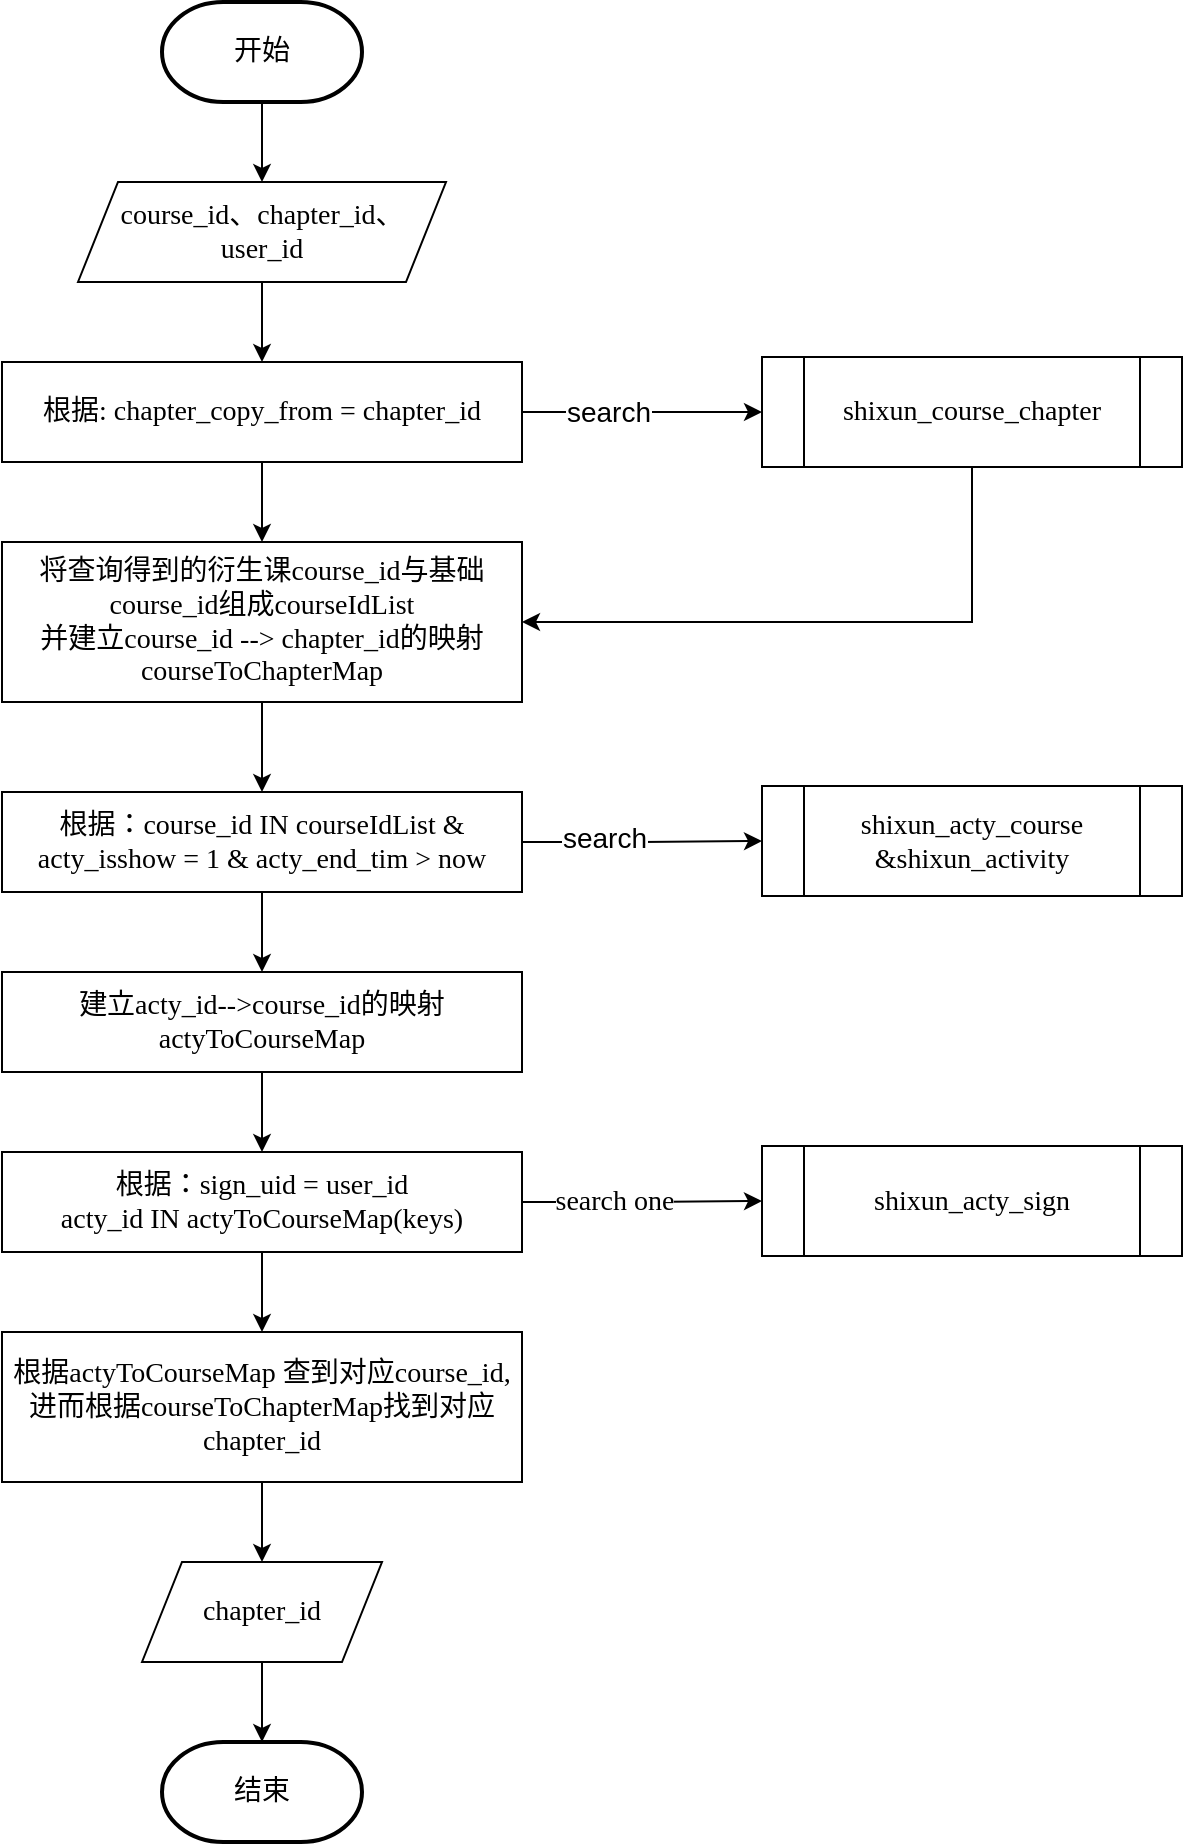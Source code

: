 <mxfile version="14.9.8" type="github">
  <diagram id="-ZZ2oRN5ToIfzJsOetqu" name="Page-1">
    <mxGraphModel dx="1422" dy="-407" grid="1" gridSize="10" guides="1" tooltips="1" connect="1" arrows="1" fold="1" page="1" pageScale="1" pageWidth="827" pageHeight="1169" math="0" shadow="0">
      <root>
        <mxCell id="0" />
        <mxCell id="1" parent="0" />
        <mxCell id="xsfTl57IOROlJadXtxG4-5" style="edgeStyle=orthogonalEdgeStyle;rounded=0;orthogonalLoop=1;jettySize=auto;html=1;exitX=0.5;exitY=1;exitDx=0;exitDy=0;exitPerimeter=0;entryX=0.5;entryY=0;entryDx=0;entryDy=0;" parent="1" source="xsfTl57IOROlJadXtxG4-1" target="xsfTl57IOROlJadXtxG4-4" edge="1">
          <mxGeometry relative="1" as="geometry" />
        </mxCell>
        <mxCell id="xsfTl57IOROlJadXtxG4-1" value="开始" style="strokeWidth=2;html=1;shape=mxgraph.flowchart.terminator;whiteSpace=wrap;fontFamily=Comic Sans MS;fontSize=14;" parent="1" vertex="1">
          <mxGeometry x="230" y="1200" width="100" height="50" as="geometry" />
        </mxCell>
        <mxCell id="xsfTl57IOROlJadXtxG4-7" style="edgeStyle=orthogonalEdgeStyle;rounded=0;orthogonalLoop=1;jettySize=auto;html=1;exitX=0.5;exitY=1;exitDx=0;exitDy=0;entryX=0.5;entryY=0;entryDx=0;entryDy=0;" parent="1" source="xsfTl57IOROlJadXtxG4-4" target="xsfTl57IOROlJadXtxG4-6" edge="1">
          <mxGeometry relative="1" as="geometry" />
        </mxCell>
        <mxCell id="xsfTl57IOROlJadXtxG4-4" value="&lt;font style=&quot;font-size: 14px&quot; face=&quot;Comic Sans MS&quot;&gt;course_id、chapter_id、user_id&lt;/font&gt;" style="shape=parallelogram;perimeter=parallelogramPerimeter;whiteSpace=wrap;html=1;fixedSize=1;" parent="1" vertex="1">
          <mxGeometry x="188" y="1290" width="184" height="50" as="geometry" />
        </mxCell>
        <mxCell id="xsfTl57IOROlJadXtxG4-12" style="edgeStyle=orthogonalEdgeStyle;rounded=0;orthogonalLoop=1;jettySize=auto;html=1;exitX=1;exitY=0.5;exitDx=0;exitDy=0;" parent="1" source="xsfTl57IOROlJadXtxG4-6" target="xsfTl57IOROlJadXtxG4-8" edge="1">
          <mxGeometry relative="1" as="geometry" />
        </mxCell>
        <mxCell id="xsfTl57IOROlJadXtxG4-13" value="&lt;font style=&quot;font-size: 14px&quot;&gt;search&lt;/font&gt;" style="edgeLabel;html=1;align=center;verticalAlign=middle;resizable=0;points=[];" parent="xsfTl57IOROlJadXtxG4-12" vertex="1" connectable="0">
          <mxGeometry x="-0.333" y="-1" relative="1" as="geometry">
            <mxPoint x="3" y="-1" as="offset" />
          </mxGeometry>
        </mxCell>
        <mxCell id="xsfTl57IOROlJadXtxG4-15" style="edgeStyle=orthogonalEdgeStyle;rounded=0;orthogonalLoop=1;jettySize=auto;html=1;exitX=0.5;exitY=1;exitDx=0;exitDy=0;entryX=0.5;entryY=0;entryDx=0;entryDy=0;" parent="1" source="xsfTl57IOROlJadXtxG4-6" target="xsfTl57IOROlJadXtxG4-14" edge="1">
          <mxGeometry relative="1" as="geometry" />
        </mxCell>
        <mxCell id="xsfTl57IOROlJadXtxG4-6" value="&lt;font style=&quot;font-size: 14px&quot; face=&quot;Comic Sans MS&quot;&gt;根据: chapter_copy_from = chapter_id&lt;/font&gt;" style="rounded=0;whiteSpace=wrap;html=1;" parent="1" vertex="1">
          <mxGeometry x="150" y="1380" width="260" height="50" as="geometry" />
        </mxCell>
        <mxCell id="xsfTl57IOROlJadXtxG4-16" style="edgeStyle=orthogonalEdgeStyle;rounded=0;orthogonalLoop=1;jettySize=auto;html=1;exitX=0.5;exitY=1;exitDx=0;exitDy=0;entryX=1;entryY=0.5;entryDx=0;entryDy=0;" parent="1" source="xsfTl57IOROlJadXtxG4-8" target="xsfTl57IOROlJadXtxG4-14" edge="1">
          <mxGeometry relative="1" as="geometry" />
        </mxCell>
        <mxCell id="xsfTl57IOROlJadXtxG4-8" value="&lt;font style=&quot;font-size: 14px&quot; face=&quot;Comic Sans MS&quot;&gt;shixun_course_chapter&lt;/font&gt;" style="shape=process;whiteSpace=wrap;html=1;backgroundOutline=1;" parent="1" vertex="1">
          <mxGeometry x="530" y="1377.5" width="210" height="55" as="geometry" />
        </mxCell>
        <mxCell id="xsfTl57IOROlJadXtxG4-18" style="edgeStyle=orthogonalEdgeStyle;rounded=0;orthogonalLoop=1;jettySize=auto;html=1;exitX=0.5;exitY=1;exitDx=0;exitDy=0;entryX=0.5;entryY=0;entryDx=0;entryDy=0;" parent="1" source="xsfTl57IOROlJadXtxG4-14" target="xsfTl57IOROlJadXtxG4-17" edge="1">
          <mxGeometry relative="1" as="geometry" />
        </mxCell>
        <mxCell id="xsfTl57IOROlJadXtxG4-14" value="&lt;font style=&quot;font-size: 14px&quot; face=&quot;Comic Sans MS&quot;&gt;将查询得到的衍生课course_id与基础course_id组成courseIdList&lt;br&gt;并建立course_id --&amp;gt; chapter_id的映射courseToChapterMap&lt;br&gt;&lt;/font&gt;" style="rounded=0;whiteSpace=wrap;html=1;" parent="1" vertex="1">
          <mxGeometry x="150" y="1470" width="260" height="80" as="geometry" />
        </mxCell>
        <mxCell id="xsfTl57IOROlJadXtxG4-21" style="edgeStyle=orthogonalEdgeStyle;rounded=0;orthogonalLoop=1;jettySize=auto;html=1;exitX=1;exitY=0.5;exitDx=0;exitDy=0;" parent="1" source="xsfTl57IOROlJadXtxG4-17" target="xsfTl57IOROlJadXtxG4-20" edge="1">
          <mxGeometry relative="1" as="geometry" />
        </mxCell>
        <mxCell id="xsfTl57IOROlJadXtxG4-24" value="&lt;font style=&quot;font-size: 14px&quot;&gt;search&lt;/font&gt;" style="edgeLabel;html=1;align=center;verticalAlign=middle;resizable=0;points=[];" parent="xsfTl57IOROlJadXtxG4-21" vertex="1" connectable="0">
          <mxGeometry x="-0.32" y="3" relative="1" as="geometry">
            <mxPoint y="1" as="offset" />
          </mxGeometry>
        </mxCell>
        <mxCell id="xsfTl57IOROlJadXtxG4-27" style="edgeStyle=orthogonalEdgeStyle;rounded=0;orthogonalLoop=1;jettySize=auto;html=1;exitX=0.5;exitY=1;exitDx=0;exitDy=0;" parent="1" source="xsfTl57IOROlJadXtxG4-17" target="xsfTl57IOROlJadXtxG4-25" edge="1">
          <mxGeometry relative="1" as="geometry" />
        </mxCell>
        <mxCell id="xsfTl57IOROlJadXtxG4-17" value="&lt;font face=&quot;Comic Sans MS&quot;&gt;&lt;span style=&quot;font-size: 14px&quot;&gt;根据：course_id IN courseIdList &amp;amp; acty_isshow = 1 &amp;amp; acty_end_tim &amp;gt; now&lt;/span&gt;&lt;/font&gt;" style="rounded=0;whiteSpace=wrap;html=1;" parent="1" vertex="1">
          <mxGeometry x="150" y="1595" width="260" height="50" as="geometry" />
        </mxCell>
        <mxCell id="xsfTl57IOROlJadXtxG4-20" value="&lt;font style=&quot;font-size: 14px&quot; face=&quot;Comic Sans MS&quot;&gt;shixun_acty_course&lt;br&gt;&amp;amp;shixun_activity&lt;br&gt;&lt;/font&gt;" style="shape=process;whiteSpace=wrap;html=1;backgroundOutline=1;" parent="1" vertex="1">
          <mxGeometry x="530" y="1592" width="210" height="55" as="geometry" />
        </mxCell>
        <mxCell id="xsfTl57IOROlJadXtxG4-30" style="edgeStyle=orthogonalEdgeStyle;rounded=0;orthogonalLoop=1;jettySize=auto;html=1;exitX=0.5;exitY=1;exitDx=0;exitDy=0;entryX=0.5;entryY=0;entryDx=0;entryDy=0;" parent="1" source="xsfTl57IOROlJadXtxG4-25" target="xsfTl57IOROlJadXtxG4-29" edge="1">
          <mxGeometry relative="1" as="geometry" />
        </mxCell>
        <mxCell id="xsfTl57IOROlJadXtxG4-25" value="&lt;font face=&quot;Comic Sans MS&quot;&gt;&lt;span style=&quot;font-size: 14px&quot;&gt;建立acty_id--&amp;gt;course_id的映射&lt;br&gt;actyToCourseMap&lt;br&gt;&lt;/span&gt;&lt;/font&gt;" style="rounded=0;whiteSpace=wrap;html=1;" parent="1" vertex="1">
          <mxGeometry x="150" y="1685" width="260" height="50" as="geometry" />
        </mxCell>
        <mxCell id="xsfTl57IOROlJadXtxG4-33" style="edgeStyle=orthogonalEdgeStyle;rounded=0;orthogonalLoop=1;jettySize=auto;html=1;exitX=1;exitY=0.5;exitDx=0;exitDy=0;entryX=0;entryY=0.5;entryDx=0;entryDy=0;" parent="1" source="xsfTl57IOROlJadXtxG4-29" target="xsfTl57IOROlJadXtxG4-32" edge="1">
          <mxGeometry relative="1" as="geometry" />
        </mxCell>
        <mxCell id="xsfTl57IOROlJadXtxG4-34" value="&lt;font style=&quot;font-size: 14px&quot; face=&quot;Comic Sans MS&quot;&gt;search one&lt;/font&gt;" style="edgeLabel;html=1;align=center;verticalAlign=middle;resizable=0;points=[];" parent="xsfTl57IOROlJadXtxG4-33" vertex="1" connectable="0">
          <mxGeometry x="-0.236" relative="1" as="geometry">
            <mxPoint as="offset" />
          </mxGeometry>
        </mxCell>
        <mxCell id="xsfTl57IOROlJadXtxG4-38" style="edgeStyle=orthogonalEdgeStyle;rounded=0;orthogonalLoop=1;jettySize=auto;html=1;exitX=0.5;exitY=1;exitDx=0;exitDy=0;" parent="1" source="xsfTl57IOROlJadXtxG4-29" target="xsfTl57IOROlJadXtxG4-36" edge="1">
          <mxGeometry relative="1" as="geometry" />
        </mxCell>
        <mxCell id="xsfTl57IOROlJadXtxG4-29" value="&lt;font face=&quot;Comic Sans MS&quot;&gt;&lt;span style=&quot;font-size: 14px&quot;&gt;根据：sign_uid = user_id&lt;br&gt;acty_id IN&amp;nbsp;&lt;/span&gt;&lt;/font&gt;&lt;span style=&quot;font-family: &amp;#34;comic sans ms&amp;#34; ; font-size: 14px&quot;&gt;actyToCourseMap(keys)&lt;/span&gt;&lt;font face=&quot;Comic Sans MS&quot;&gt;&lt;span style=&quot;font-size: 14px&quot;&gt;&lt;br&gt;&lt;/span&gt;&lt;/font&gt;" style="rounded=0;whiteSpace=wrap;html=1;" parent="1" vertex="1">
          <mxGeometry x="150" y="1775" width="260" height="50" as="geometry" />
        </mxCell>
        <mxCell id="xsfTl57IOROlJadXtxG4-32" value="&lt;font style=&quot;font-size: 14px&quot; face=&quot;Comic Sans MS&quot;&gt;shixun_acty_sign&lt;/font&gt;" style="shape=process;whiteSpace=wrap;html=1;backgroundOutline=1;" parent="1" vertex="1">
          <mxGeometry x="530" y="1772" width="210" height="55" as="geometry" />
        </mxCell>
        <mxCell id="xsfTl57IOROlJadXtxG4-40" style="edgeStyle=orthogonalEdgeStyle;rounded=0;orthogonalLoop=1;jettySize=auto;html=1;exitX=0.5;exitY=1;exitDx=0;exitDy=0;entryX=0.5;entryY=0;entryDx=0;entryDy=0;" parent="1" source="xsfTl57IOROlJadXtxG4-36" target="xsfTl57IOROlJadXtxG4-39" edge="1">
          <mxGeometry relative="1" as="geometry" />
        </mxCell>
        <mxCell id="xsfTl57IOROlJadXtxG4-36" value="&lt;font face=&quot;Comic Sans MS&quot;&gt;&lt;span style=&quot;font-size: 14px&quot;&gt;根据&lt;/span&gt;&lt;/font&gt;&lt;span style=&quot;font-family: &amp;#34;comic sans ms&amp;#34; ; font-size: 14px&quot;&gt;actyToCourseMap 查到对应course_id, 进而根据courseToChapterMap找到对应chapter_id&lt;/span&gt;&lt;span style=&quot;color: rgba(0 , 0 , 0 , 0) ; font-family: monospace ; font-size: 0px&quot;&gt;%3CmxGraphModel%3E%3Croot%3E%3CmxCell%20id%3D%220%22%2F%3E%3CmxCell%20id%3D%221%22%20parent%3D%220%22%2F%3E%3CmxCell%20id%3D%222%22%20value%3D%22%26lt%3Bfont%20face%3D%26quot%3BComic%20Sans%20MS%26quot%3B%26gt%3B%26lt%3Bspan%20style%3D%26quot%3Bfont-size%3A%2014px%26quot%3B%26gt%3B%E6%A0%B9%E6%8D%AE%EF%BC%9Asign_uid%20%3D%20user_id%26lt%3Bbr%26gt%3Bacty_id%20IN%26amp%3Bnbsp%3B%26lt%3B%2Fspan%26gt%3B%26lt%3B%2Ffont%26gt%3B%26lt%3Bspan%20style%3D%26quot%3Bfont-family%3A%20%26amp%3B%2334%3Bcomic%20sans%20ms%26amp%3B%2334%3B%20%3B%20font-size%3A%2014px%26quot%3B%26gt%3BactyToCourseMapList(keys)%26lt%3B%2Fspan%26gt%3B%26lt%3Bfont%20face%3D%26quot%3BComic%20Sans%20MS%26quot%3B%26gt%3B%26lt%3Bspan%20style%3D%26quot%3Bfont-size%3A%2014px%26quot%3B%26gt%3B%26lt%3Bbr%26gt%3B%26lt%3B%2Fspan%26gt%3B%26lt%3B%2Ffont%26gt%3B%22%20style%3D%22rounded%3D0%3BwhiteSpace%3Dwrap%3Bhtml%3D1%3B%22%20vertex%3D%221%22%20parent%3D%221%22%3E%3CmxGeometry%20x%3D%22150%22%20y%3D%221740%22%20width%3D%22260%22%20height%3D%2250%22%20as%3D%22geometry%22%2F%3E%3C%2FmxCell%3E%3C%2Froot%3E%3C%2FmxGraphModel%3E&lt;/span&gt;&lt;span style=&quot;color: rgba(0 , 0 , 0 , 0) ; font-family: monospace ; font-size: 0px&quot;&gt;%3CmxGraphModel%3E%3Croot%3E%3CmxCell%20id%3D%220%22%2F%3E%3CmxCell%20id%3D%221%22%20parent%3D%220%22%2F%3E%3CmxCell%20id%3D%222%22%20value%3D%22%26lt%3Bfont%20face%3D%26quot%3BComic%20Sans%20MS%26quot%3B%26gt%3B%26lt%3Bspan%20style%3D%26quot%3Bfont-size%3A%2014px%26quot%3B%26gt%3B%E6%A0%B9%E6%8D%AE%EF%BC%9Asign_uid%20%3D%20user_id%26lt%3Bbr%26gt%3Bacty_id%20IN%26amp%3Bnbsp%3B%26lt%3B%2Fspan%26gt%3B%26lt%3B%2Ffont%26gt%3B%26lt%3Bspan%20style%3D%26quot%3Bfont-family%3A%20%26amp%3B%2334%3Bcomic%20sans%20ms%26amp%3B%2334%3B%20%3B%20font-size%3A%2014px%26quot%3B%26gt%3BactyToCourseMapList(keys)%26lt%3B%2Fspan%26gt%3B%26lt%3Bfont%20face%3D%26quot%3BComic%20Sans%20MS%26quot%3B%26gt%3B%26lt%3Bspan%20style%3D%26quot%3Bfont-size%3A%2014px%26quot%3B%26gt%3B%26lt%3Bbr%26gt%3B%26lt%3B%2Fspan%26gt%3B%26lt%3B%2Ffont%26gt%3B%22%20style%3D%22rounded%3D0%3BwhiteSpace%3Dwrap%3Bhtml%3D1%3B%22%20vertex%3D%221%22%20parent%3D%221%22%3E%3CmxGeometry%20x%3D%22150%22%20y%3D%221740%22%20width%3D%22260%22%20height%3D%2250%22%20as%3D%22geometry%22%2F%3E%3C%2FmxCell%3E%3C%2Froot%3E%3C%2FmxGraphModel%3E&lt;/span&gt;&lt;font face=&quot;Comic Sans MS&quot;&gt;&lt;span style=&quot;font-size: 14px&quot;&gt;&lt;br&gt;&lt;/span&gt;&lt;/font&gt;" style="rounded=0;whiteSpace=wrap;html=1;" parent="1" vertex="1">
          <mxGeometry x="150" y="1865" width="260" height="75" as="geometry" />
        </mxCell>
        <mxCell id="xsfTl57IOROlJadXtxG4-42" style="edgeStyle=orthogonalEdgeStyle;rounded=0;orthogonalLoop=1;jettySize=auto;html=1;exitX=0.5;exitY=1;exitDx=0;exitDy=0;entryX=0.5;entryY=0;entryDx=0;entryDy=0;entryPerimeter=0;" parent="1" source="xsfTl57IOROlJadXtxG4-39" target="xsfTl57IOROlJadXtxG4-41" edge="1">
          <mxGeometry relative="1" as="geometry" />
        </mxCell>
        <mxCell id="xsfTl57IOROlJadXtxG4-39" value="&lt;font style=&quot;font-size: 14px&quot; face=&quot;Comic Sans MS&quot;&gt;chapter_id&lt;/font&gt;" style="shape=parallelogram;perimeter=parallelogramPerimeter;whiteSpace=wrap;html=1;fixedSize=1;" parent="1" vertex="1">
          <mxGeometry x="220" y="1980" width="120" height="50" as="geometry" />
        </mxCell>
        <mxCell id="xsfTl57IOROlJadXtxG4-41" value="结束" style="strokeWidth=2;html=1;shape=mxgraph.flowchart.terminator;whiteSpace=wrap;fontFamily=Comic Sans MS;fontSize=14;" parent="1" vertex="1">
          <mxGeometry x="230" y="2070" width="100" height="50" as="geometry" />
        </mxCell>
      </root>
    </mxGraphModel>
  </diagram>
</mxfile>
